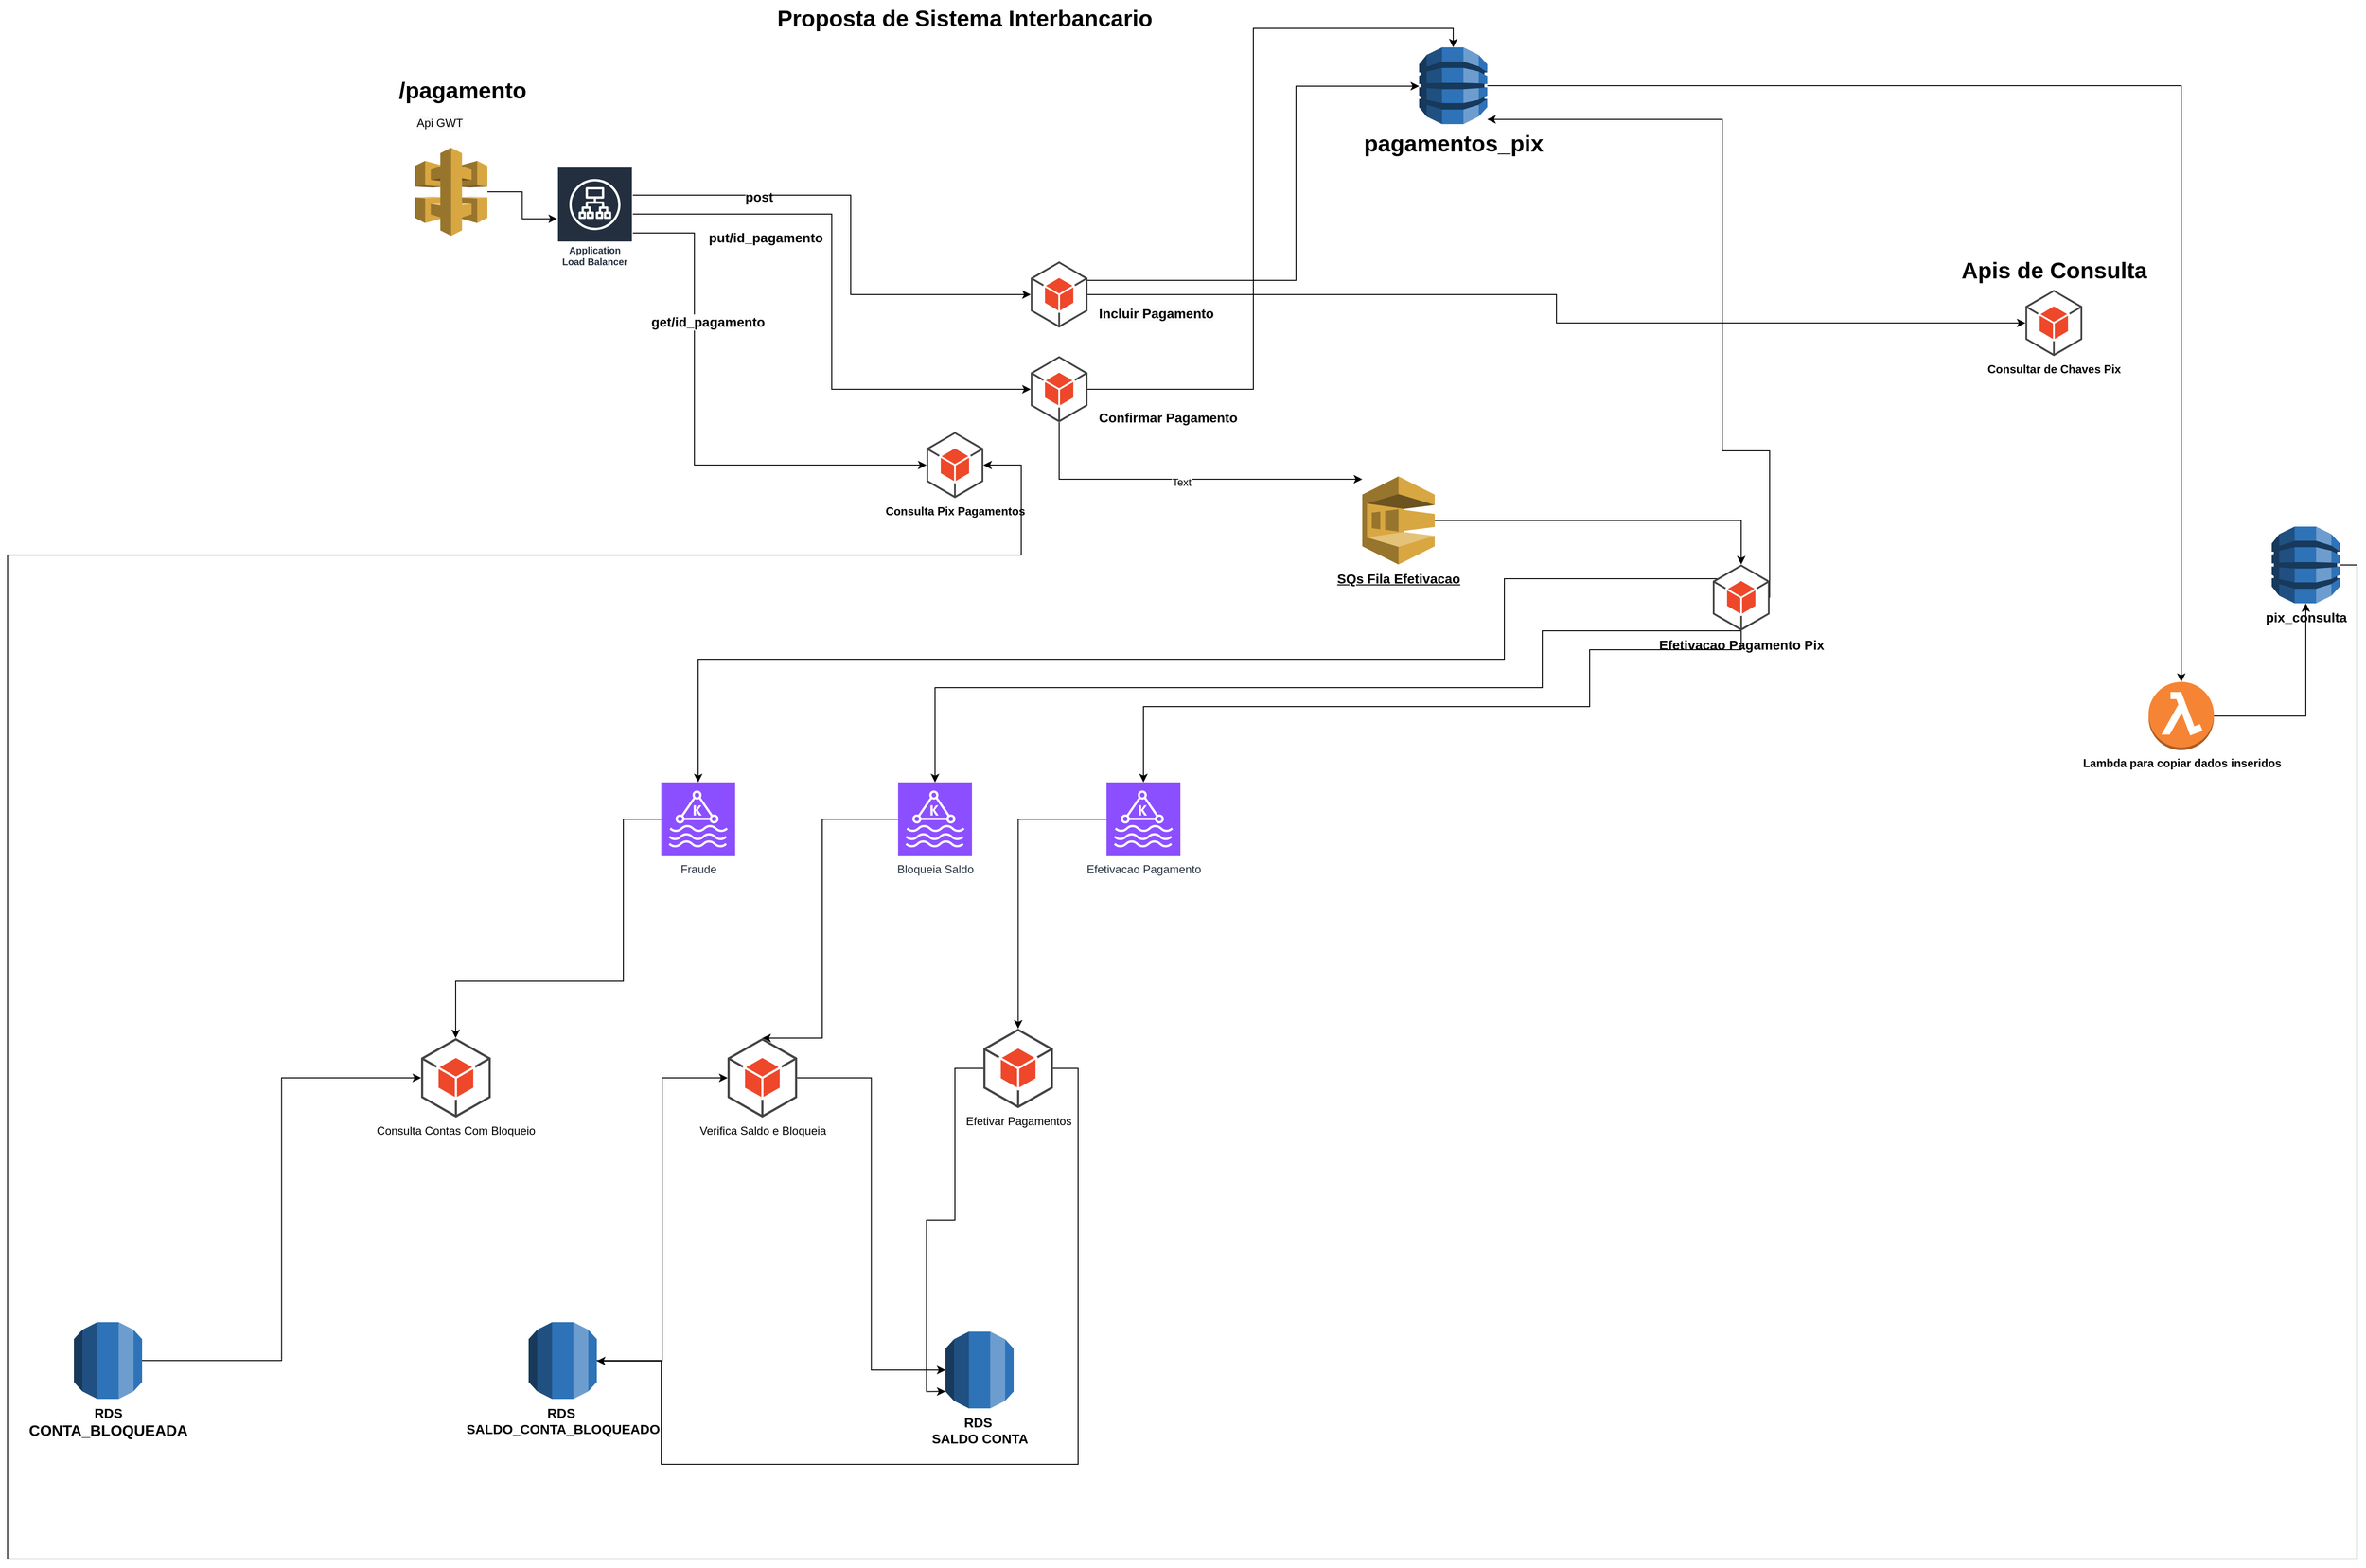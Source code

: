 <mxfile version="24.0.7" type="github">
  <diagram id="Ht1M8jgEwFfnCIfOTk4-" name="Page-1">
    <mxGraphModel dx="7809" dy="1640" grid="1" gridSize="10" guides="1" tooltips="1" connect="1" arrows="1" fold="1" page="1" pageScale="1" pageWidth="1600" pageHeight="900" math="0" shadow="0">
      <root>
        <mxCell id="0" />
        <mxCell id="1" parent="0" />
        <mxCell id="tqSFLJiljVYi1BbEW_F7-6" style="edgeStyle=orthogonalEdgeStyle;rounded=0;orthogonalLoop=1;jettySize=auto;html=1;exitX=0.5;exitY=0;exitDx=0;exitDy=0;exitPerimeter=0;" edge="1" parent="1" source="tqSFLJiljVYi1BbEW_F7-30" target="tqSFLJiljVYi1BbEW_F7-5">
          <mxGeometry relative="1" as="geometry">
            <mxPoint x="-1848.81" y="370" as="sourcePoint" />
            <Array as="points">
              <mxPoint x="-1900" y="366" />
              <mxPoint x="-1650" y="366" />
              <mxPoint x="-1650" y="161" />
            </Array>
          </mxGeometry>
        </mxCell>
        <mxCell id="tqSFLJiljVYi1BbEW_F7-4" value="Proposta de Sistema Interbancario" style="text;strokeColor=none;fillColor=none;html=1;fontSize=24;fontStyle=1;verticalAlign=middle;align=center;" vertex="1" parent="1">
          <mxGeometry x="-2050" y="70" width="100" height="40" as="geometry" />
        </mxCell>
        <mxCell id="tqSFLJiljVYi1BbEW_F7-17" style="edgeStyle=orthogonalEdgeStyle;rounded=0;orthogonalLoop=1;jettySize=auto;html=1;" edge="1" parent="1" source="tqSFLJiljVYi1BbEW_F7-5" target="tqSFLJiljVYi1BbEW_F7-15">
          <mxGeometry relative="1" as="geometry" />
        </mxCell>
        <mxCell id="tqSFLJiljVYi1BbEW_F7-5" value="&lt;div&gt;&lt;span style=&quot;font-size: 24px;&quot;&gt;&lt;b&gt;pagamentos_pix&lt;/b&gt;&lt;/span&gt;&lt;/div&gt;&lt;div&gt;&lt;span style=&quot;font-size: 24px;&quot;&gt;&lt;b&gt;&lt;br&gt;&lt;/b&gt;&lt;/span&gt;&lt;/div&gt;" style="outlineConnect=0;dashed=0;verticalLabelPosition=bottom;verticalAlign=top;align=center;html=1;shape=mxgraph.aws3.dynamo_db;fillColor=#2E73B8;gradientColor=none;" vertex="1" parent="1">
          <mxGeometry x="-1520" y="120" width="72" height="81" as="geometry" />
        </mxCell>
        <mxCell id="tqSFLJiljVYi1BbEW_F7-25" style="edgeStyle=orthogonalEdgeStyle;rounded=0;orthogonalLoop=1;jettySize=auto;html=1;" edge="1" parent="1" source="tqSFLJiljVYi1BbEW_F7-11" target="tqSFLJiljVYi1BbEW_F7-24">
          <mxGeometry relative="1" as="geometry" />
        </mxCell>
        <mxCell id="tqSFLJiljVYi1BbEW_F7-11" value="" style="outlineConnect=0;dashed=0;verticalLabelPosition=bottom;verticalAlign=top;align=center;html=1;shape=mxgraph.aws3.api_gateway;fillColor=#D9A741;gradientColor=none;" vertex="1" parent="1">
          <mxGeometry x="-2580" y="226" width="76.5" height="93" as="geometry" />
        </mxCell>
        <mxCell id="tqSFLJiljVYi1BbEW_F7-14" value="/pagamento" style="text;strokeColor=none;fillColor=none;html=1;fontSize=24;fontStyle=1;verticalAlign=middle;align=center;" vertex="1" parent="1">
          <mxGeometry x="-2580" y="146" width="100" height="40" as="geometry" />
        </mxCell>
        <mxCell id="tqSFLJiljVYi1BbEW_F7-87" style="edgeStyle=orthogonalEdgeStyle;rounded=0;orthogonalLoop=1;jettySize=auto;html=1;" edge="1" parent="1" source="tqSFLJiljVYi1BbEW_F7-15" target="tqSFLJiljVYi1BbEW_F7-86">
          <mxGeometry relative="1" as="geometry" />
        </mxCell>
        <mxCell id="tqSFLJiljVYi1BbEW_F7-15" value="&lt;b&gt;Lambda para copiar dados inseridos&lt;/b&gt;" style="outlineConnect=0;dashed=0;verticalLabelPosition=bottom;verticalAlign=top;align=center;html=1;shape=mxgraph.aws3.lambda_function;fillColor=#F58534;gradientColor=none;" vertex="1" parent="1">
          <mxGeometry x="-750" y="790" width="69" height="72" as="geometry" />
        </mxCell>
        <mxCell id="tqSFLJiljVYi1BbEW_F7-21" value="&lt;span style=&quot;color: rgb(0, 0, 0); font-family: Helvetica; font-size: 12px; font-style: normal; font-variant-ligatures: normal; font-variant-caps: normal; font-weight: 400; letter-spacing: normal; orphans: 2; text-align: center; text-indent: 0px; text-transform: none; widows: 2; word-spacing: 0px; -webkit-text-stroke-width: 0px; white-space: nowrap; background-color: rgb(251, 251, 251); text-decoration-thickness: initial; text-decoration-style: initial; text-decoration-color: initial; display: inline !important; float: none;&quot;&gt;Api GWT&lt;/span&gt;" style="text;whiteSpace=wrap;html=1;" vertex="1" parent="1">
          <mxGeometry x="-2580" y="186" width="80" height="40" as="geometry" />
        </mxCell>
        <mxCell id="tqSFLJiljVYi1BbEW_F7-23" style="edgeStyle=orthogonalEdgeStyle;rounded=0;orthogonalLoop=1;jettySize=auto;html=1;entryX=0.5;entryY=0;entryDx=0;entryDy=0;entryPerimeter=0;" edge="1" parent="1" source="tqSFLJiljVYi1BbEW_F7-27" target="tqSFLJiljVYi1BbEW_F7-5">
          <mxGeometry relative="1" as="geometry">
            <mxPoint x="-1797.6" y="581.19" as="sourcePoint" />
          </mxGeometry>
        </mxCell>
        <mxCell id="tqSFLJiljVYi1BbEW_F7-39" style="edgeStyle=orthogonalEdgeStyle;rounded=0;orthogonalLoop=1;jettySize=auto;html=1;" edge="1" parent="1" source="tqSFLJiljVYi1BbEW_F7-24" target="tqSFLJiljVYi1BbEW_F7-30">
          <mxGeometry relative="1" as="geometry">
            <Array as="points">
              <mxPoint x="-2120" y="276" />
              <mxPoint x="-2120" y="381" />
            </Array>
          </mxGeometry>
        </mxCell>
        <mxCell id="tqSFLJiljVYi1BbEW_F7-43" value="&lt;b&gt;&lt;font style=&quot;font-size: 14px;&quot;&gt;post&lt;/font&gt;&lt;/b&gt;" style="edgeLabel;html=1;align=center;verticalAlign=middle;resizable=0;points=[];" vertex="1" connectable="0" parent="tqSFLJiljVYi1BbEW_F7-39">
          <mxGeometry x="-0.493" y="-2" relative="1" as="geometry">
            <mxPoint as="offset" />
          </mxGeometry>
        </mxCell>
        <mxCell id="tqSFLJiljVYi1BbEW_F7-24" value="Application Load Balancer" style="sketch=0;outlineConnect=0;fontColor=#232F3E;gradientColor=none;strokeColor=#ffffff;fillColor=#232F3E;dashed=0;verticalLabelPosition=middle;verticalAlign=bottom;align=center;html=1;whiteSpace=wrap;fontSize=10;fontStyle=1;spacing=3;shape=mxgraph.aws4.productIcon;prIcon=mxgraph.aws4.application_load_balancer;" vertex="1" parent="1">
          <mxGeometry x="-2430" y="246" width="80" height="110" as="geometry" />
        </mxCell>
        <mxCell id="tqSFLJiljVYi1BbEW_F7-81" style="edgeStyle=orthogonalEdgeStyle;rounded=0;orthogonalLoop=1;jettySize=auto;html=1;" edge="1" parent="1" source="tqSFLJiljVYi1BbEW_F7-27" target="tqSFLJiljVYi1BbEW_F7-80">
          <mxGeometry relative="1" as="geometry">
            <Array as="points">
              <mxPoint x="-1900" y="576" />
            </Array>
          </mxGeometry>
        </mxCell>
        <mxCell id="tqSFLJiljVYi1BbEW_F7-83" value="Text" style="edgeLabel;html=1;align=center;verticalAlign=middle;resizable=0;points=[];" vertex="1" connectable="0" parent="tqSFLJiljVYi1BbEW_F7-81">
          <mxGeometry x="-0.005" y="-3" relative="1" as="geometry">
            <mxPoint as="offset" />
          </mxGeometry>
        </mxCell>
        <mxCell id="tqSFLJiljVYi1BbEW_F7-27" value="&lt;div&gt;&lt;div&gt;&lt;br&gt;&lt;/div&gt;&lt;/div&gt;" style="outlineConnect=0;dashed=0;verticalLabelPosition=bottom;verticalAlign=top;align=center;html=1;shape=mxgraph.aws3.android;fillColor=#EE472A;gradientColor=none;" vertex="1" parent="1">
          <mxGeometry x="-1930" y="446" width="60" height="70" as="geometry" />
        </mxCell>
        <mxCell id="tqSFLJiljVYi1BbEW_F7-45" style="edgeStyle=orthogonalEdgeStyle;rounded=0;orthogonalLoop=1;jettySize=auto;html=1;" edge="1" parent="1" source="tqSFLJiljVYi1BbEW_F7-30" target="tqSFLJiljVYi1BbEW_F7-44">
          <mxGeometry relative="1" as="geometry" />
        </mxCell>
        <mxCell id="tqSFLJiljVYi1BbEW_F7-30" value="" style="outlineConnect=0;dashed=0;verticalLabelPosition=bottom;verticalAlign=top;align=center;html=1;shape=mxgraph.aws3.android;fillColor=#EE472A;gradientColor=none;" vertex="1" parent="1">
          <mxGeometry x="-1930" y="346" width="60" height="70" as="geometry" />
        </mxCell>
        <mxCell id="tqSFLJiljVYi1BbEW_F7-62" style="edgeStyle=orthogonalEdgeStyle;rounded=0;orthogonalLoop=1;jettySize=auto;html=1;exitX=0.5;exitY=1;exitDx=0;exitDy=0;exitPerimeter=0;" edge="1" parent="1" source="tqSFLJiljVYi1BbEW_F7-79" target="tqSFLJiljVYi1BbEW_F7-58">
          <mxGeometry relative="1" as="geometry">
            <mxPoint x="-1151.7" y="729" as="sourcePoint" />
            <Array as="points">
              <mxPoint x="-1180" y="756" />
              <mxPoint x="-1340" y="756" />
              <mxPoint x="-1340" y="816" />
              <mxPoint x="-1811" y="816" />
            </Array>
          </mxGeometry>
        </mxCell>
        <mxCell id="tqSFLJiljVYi1BbEW_F7-37" style="edgeStyle=orthogonalEdgeStyle;rounded=0;orthogonalLoop=1;jettySize=auto;html=1;entryX=0;entryY=0.5;entryDx=0;entryDy=0;entryPerimeter=0;" edge="1" parent="1" source="tqSFLJiljVYi1BbEW_F7-24" target="tqSFLJiljVYi1BbEW_F7-27">
          <mxGeometry relative="1" as="geometry">
            <Array as="points">
              <mxPoint x="-2140" y="296" />
              <mxPoint x="-2140" y="481" />
            </Array>
          </mxGeometry>
        </mxCell>
        <mxCell id="tqSFLJiljVYi1BbEW_F7-38" value="&lt;b style=&quot;font-size: 14px;&quot;&gt;put/id_pagamento&lt;/b&gt;" style="edgeLabel;html=1;align=center;verticalAlign=middle;resizable=0;points=[];" vertex="1" connectable="0" parent="tqSFLJiljVYi1BbEW_F7-37">
          <mxGeometry x="-0.925" y="-2" relative="1" as="geometry">
            <mxPoint x="117" y="23" as="offset" />
          </mxGeometry>
        </mxCell>
        <mxCell id="tqSFLJiljVYi1BbEW_F7-40" value="&lt;b style=&quot;color: rgb(0, 0, 0); font-family: Helvetica; font-size: 12px; font-style: normal; font-variant-ligatures: normal; font-variant-caps: normal; letter-spacing: normal; orphans: 2; text-align: center; text-indent: 0px; text-transform: none; widows: 2; word-spacing: 0px; -webkit-text-stroke-width: 0px; white-space: nowrap; background-color: rgb(251, 251, 251); text-decoration-thickness: initial; text-decoration-style: initial; text-decoration-color: initial;&quot;&gt;&lt;font style=&quot;font-size: 14px;&quot;&gt;Incluir Pagamento&lt;/font&gt;&lt;/b&gt;" style="text;whiteSpace=wrap;html=1;" vertex="1" parent="1">
          <mxGeometry x="-1860" y="386" width="150" height="30" as="geometry" />
        </mxCell>
        <mxCell id="tqSFLJiljVYi1BbEW_F7-41" value="&lt;font style=&quot;font-size: 14px;&quot;&gt;&lt;b&gt;Confirmar Pagamento&lt;/b&gt;&lt;/font&gt;" style="text;whiteSpace=wrap;html=1;" vertex="1" parent="1">
          <mxGeometry x="-1860" y="496" width="180" height="20" as="geometry" />
        </mxCell>
        <mxCell id="tqSFLJiljVYi1BbEW_F7-44" value="&lt;b&gt;Consultar de Chaves Pix&lt;/b&gt;" style="outlineConnect=0;dashed=0;verticalLabelPosition=bottom;verticalAlign=top;align=center;html=1;shape=mxgraph.aws3.android;fillColor=#EE472A;gradientColor=none;" vertex="1" parent="1">
          <mxGeometry x="-880" y="376" width="60" height="70" as="geometry" />
        </mxCell>
        <mxCell id="tqSFLJiljVYi1BbEW_F7-46" value="Apis de Consulta" style="text;strokeColor=none;fillColor=none;html=1;fontSize=24;fontStyle=1;verticalAlign=middle;align=center;" vertex="1" parent="1">
          <mxGeometry x="-900" y="336" width="100" height="40" as="geometry" />
        </mxCell>
        <mxCell id="tqSFLJiljVYi1BbEW_F7-64" style="edgeStyle=orthogonalEdgeStyle;rounded=0;orthogonalLoop=1;jettySize=auto;html=1;" edge="1" parent="1" source="tqSFLJiljVYi1BbEW_F7-54" target="tqSFLJiljVYi1BbEW_F7-63">
          <mxGeometry relative="1" as="geometry">
            <Array as="points">
              <mxPoint x="-2360" y="935" />
              <mxPoint x="-2360" y="1106" />
              <mxPoint x="-2537" y="1106" />
            </Array>
          </mxGeometry>
        </mxCell>
        <mxCell id="tqSFLJiljVYi1BbEW_F7-54" value="Fraude" style="sketch=0;points=[[0,0,0],[0.25,0,0],[0.5,0,0],[0.75,0,0],[1,0,0],[0,1,0],[0.25,1,0],[0.5,1,0],[0.75,1,0],[1,1,0],[0,0.25,0],[0,0.5,0],[0,0.75,0],[1,0.25,0],[1,0.5,0],[1,0.75,0]];outlineConnect=0;fontColor=#232F3E;fillColor=#8C4FFF;strokeColor=#ffffff;dashed=0;verticalLabelPosition=bottom;verticalAlign=top;align=center;html=1;fontSize=12;fontStyle=0;aspect=fixed;shape=mxgraph.aws4.resourceIcon;resIcon=mxgraph.aws4.managed_streaming_for_kafka;" vertex="1" parent="1">
          <mxGeometry x="-2320" y="896" width="78" height="78" as="geometry" />
        </mxCell>
        <mxCell id="tqSFLJiljVYi1BbEW_F7-55" value="Bloqueia Saldo" style="sketch=0;points=[[0,0,0],[0.25,0,0],[0.5,0,0],[0.75,0,0],[1,0,0],[0,1,0],[0.25,1,0],[0.5,1,0],[0.75,1,0],[1,1,0],[0,0.25,0],[0,0.5,0],[0,0.75,0],[1,0.25,0],[1,0.5,0],[1,0.75,0]];outlineConnect=0;fontColor=#232F3E;fillColor=#8C4FFF;strokeColor=#ffffff;dashed=0;verticalLabelPosition=bottom;verticalAlign=top;align=center;html=1;fontSize=12;fontStyle=0;aspect=fixed;shape=mxgraph.aws4.resourceIcon;resIcon=mxgraph.aws4.managed_streaming_for_kafka;" vertex="1" parent="1">
          <mxGeometry x="-2070" y="896" width="78" height="78" as="geometry" />
        </mxCell>
        <mxCell id="tqSFLJiljVYi1BbEW_F7-68" style="edgeStyle=orthogonalEdgeStyle;rounded=0;orthogonalLoop=1;jettySize=auto;html=1;" edge="1" parent="1" source="tqSFLJiljVYi1BbEW_F7-58" target="tqSFLJiljVYi1BbEW_F7-67">
          <mxGeometry relative="1" as="geometry" />
        </mxCell>
        <mxCell id="tqSFLJiljVYi1BbEW_F7-58" value="Efetivacao Pagamento" style="sketch=0;points=[[0,0,0],[0.25,0,0],[0.5,0,0],[0.75,0,0],[1,0,0],[0,1,0],[0.25,1,0],[0.5,1,0],[0.75,1,0],[1,1,0],[0,0.25,0],[0,0.5,0],[0,0.75,0],[1,0.25,0],[1,0.5,0],[1,0.75,0]];outlineConnect=0;fontColor=#232F3E;fillColor=#8C4FFF;strokeColor=#ffffff;dashed=0;verticalLabelPosition=bottom;verticalAlign=top;align=center;html=1;fontSize=12;fontStyle=0;aspect=fixed;shape=mxgraph.aws4.resourceIcon;resIcon=mxgraph.aws4.managed_streaming_for_kafka;" vertex="1" parent="1">
          <mxGeometry x="-1850" y="896" width="78" height="78" as="geometry" />
        </mxCell>
        <mxCell id="tqSFLJiljVYi1BbEW_F7-59" style="edgeStyle=orthogonalEdgeStyle;rounded=0;orthogonalLoop=1;jettySize=auto;html=1;entryX=0.5;entryY=0;entryDx=0;entryDy=0;entryPerimeter=0;exitX=0;exitY=0.5;exitDx=0;exitDy=0;exitPerimeter=0;" edge="1" parent="1" source="tqSFLJiljVYi1BbEW_F7-79" target="tqSFLJiljVYi1BbEW_F7-54">
          <mxGeometry relative="1" as="geometry">
            <mxPoint x="-1190" y="682.5" as="sourcePoint" />
            <Array as="points">
              <mxPoint x="-1180" y="681" />
              <mxPoint x="-1430" y="681" />
              <mxPoint x="-1430" y="766" />
              <mxPoint x="-2281" y="766" />
            </Array>
          </mxGeometry>
        </mxCell>
        <mxCell id="tqSFLJiljVYi1BbEW_F7-60" style="edgeStyle=orthogonalEdgeStyle;rounded=0;orthogonalLoop=1;jettySize=auto;html=1;entryX=0.5;entryY=0;entryDx=0;entryDy=0;entryPerimeter=0;exitX=0.5;exitY=1;exitDx=0;exitDy=0;exitPerimeter=0;" edge="1" parent="1" source="tqSFLJiljVYi1BbEW_F7-79" target="tqSFLJiljVYi1BbEW_F7-55">
          <mxGeometry relative="1" as="geometry">
            <mxPoint x="-1151.7" y="729" as="sourcePoint" />
            <Array as="points">
              <mxPoint x="-1390" y="736" />
              <mxPoint x="-1390" y="796" />
              <mxPoint x="-2031" y="796" />
            </Array>
          </mxGeometry>
        </mxCell>
        <mxCell id="tqSFLJiljVYi1BbEW_F7-63" value="Consulta Contas Com Bloqueio" style="outlineConnect=0;dashed=0;verticalLabelPosition=bottom;verticalAlign=top;align=center;html=1;shape=mxgraph.aws3.android;fillColor=#EE472A;gradientColor=none;" vertex="1" parent="1">
          <mxGeometry x="-2573.5" y="1166" width="73.5" height="84" as="geometry" />
        </mxCell>
        <mxCell id="tqSFLJiljVYi1BbEW_F7-65" value="Verifica Saldo e Bloqueia" style="outlineConnect=0;dashed=0;verticalLabelPosition=bottom;verticalAlign=top;align=center;html=1;shape=mxgraph.aws3.android;fillColor=#EE472A;gradientColor=none;" vertex="1" parent="1">
          <mxGeometry x="-2250" y="1166" width="73.5" height="84" as="geometry" />
        </mxCell>
        <mxCell id="tqSFLJiljVYi1BbEW_F7-66" style="edgeStyle=orthogonalEdgeStyle;rounded=0;orthogonalLoop=1;jettySize=auto;html=1;entryX=0.5;entryY=0;entryDx=0;entryDy=0;entryPerimeter=0;" edge="1" parent="1" source="tqSFLJiljVYi1BbEW_F7-55" target="tqSFLJiljVYi1BbEW_F7-65">
          <mxGeometry relative="1" as="geometry">
            <Array as="points">
              <mxPoint x="-2150" y="935" />
              <mxPoint x="-2150" y="1166" />
            </Array>
          </mxGeometry>
        </mxCell>
        <mxCell id="tqSFLJiljVYi1BbEW_F7-74" style="edgeStyle=orthogonalEdgeStyle;rounded=0;orthogonalLoop=1;jettySize=auto;html=1;" edge="1" parent="1" source="tqSFLJiljVYi1BbEW_F7-67" target="tqSFLJiljVYi1BbEW_F7-71">
          <mxGeometry relative="1" as="geometry">
            <Array as="points">
              <mxPoint x="-1880" y="1198" />
              <mxPoint x="-1880" y="1616" />
              <mxPoint x="-2320" y="1616" />
              <mxPoint x="-2320" y="1507" />
            </Array>
          </mxGeometry>
        </mxCell>
        <mxCell id="tqSFLJiljVYi1BbEW_F7-67" value="Efetivar Pagamentos" style="outlineConnect=0;dashed=0;verticalLabelPosition=bottom;verticalAlign=top;align=center;html=1;shape=mxgraph.aws3.android;fillColor=#EE472A;gradientColor=none;" vertex="1" parent="1">
          <mxGeometry x="-1980" y="1156" width="73.5" height="84" as="geometry" />
        </mxCell>
        <mxCell id="tqSFLJiljVYi1BbEW_F7-69" value="&lt;font style=&quot;font-size: 14px;&quot;&gt;&lt;b&gt;RDS&lt;/b&gt;&lt;/font&gt;&lt;div&gt;&lt;b&gt;&lt;font size=&quot;3&quot; style=&quot;&quot;&gt;CONTA_BLOQUEADA&lt;/font&gt;&lt;/b&gt;&lt;/div&gt;" style="outlineConnect=0;dashed=0;verticalLabelPosition=bottom;verticalAlign=top;align=center;html=1;shape=mxgraph.aws3.rds;fillColor=#2E73B8;gradientColor=none;" vertex="1" parent="1">
          <mxGeometry x="-2940" y="1466" width="72" height="81" as="geometry" />
        </mxCell>
        <mxCell id="tqSFLJiljVYi1BbEW_F7-70" style="edgeStyle=orthogonalEdgeStyle;rounded=0;orthogonalLoop=1;jettySize=auto;html=1;entryX=0;entryY=0.5;entryDx=0;entryDy=0;entryPerimeter=0;" edge="1" parent="1" source="tqSFLJiljVYi1BbEW_F7-69" target="tqSFLJiljVYi1BbEW_F7-63">
          <mxGeometry relative="1" as="geometry" />
        </mxCell>
        <mxCell id="tqSFLJiljVYi1BbEW_F7-71" value="&lt;font style=&quot;font-size: 14px;&quot;&gt;&lt;b&gt;RDS&amp;nbsp;&lt;/b&gt;&lt;/font&gt;&lt;div&gt;&lt;font style=&quot;font-size: 14px;&quot;&gt;&lt;b&gt;SALDO_CONTA_BLOQUEADO&lt;/b&gt;&lt;/font&gt;&lt;/div&gt;" style="outlineConnect=0;dashed=0;verticalLabelPosition=bottom;verticalAlign=top;align=center;html=1;shape=mxgraph.aws3.rds;fillColor=#2E73B8;gradientColor=none;" vertex="1" parent="1">
          <mxGeometry x="-2460" y="1466" width="72" height="81" as="geometry" />
        </mxCell>
        <mxCell id="tqSFLJiljVYi1BbEW_F7-72" style="edgeStyle=orthogonalEdgeStyle;rounded=0;orthogonalLoop=1;jettySize=auto;html=1;entryX=0;entryY=0.5;entryDx=0;entryDy=0;entryPerimeter=0;" edge="1" parent="1" source="tqSFLJiljVYi1BbEW_F7-71" target="tqSFLJiljVYi1BbEW_F7-65">
          <mxGeometry relative="1" as="geometry" />
        </mxCell>
        <mxCell id="tqSFLJiljVYi1BbEW_F7-75" value="&lt;font style=&quot;font-size: 14px;&quot;&gt;&lt;b&gt;RDS&amp;nbsp;&lt;/b&gt;&lt;/font&gt;&lt;div&gt;&lt;font style=&quot;font-size: 14px;&quot;&gt;&lt;b&gt;SALDO CONTA&lt;/b&gt;&lt;/font&gt;&lt;/div&gt;" style="outlineConnect=0;dashed=0;verticalLabelPosition=bottom;verticalAlign=top;align=center;html=1;shape=mxgraph.aws3.rds;fillColor=#2E73B8;gradientColor=none;" vertex="1" parent="1">
          <mxGeometry x="-2020" y="1476" width="72" height="81" as="geometry" />
        </mxCell>
        <mxCell id="tqSFLJiljVYi1BbEW_F7-76" style="edgeStyle=orthogonalEdgeStyle;rounded=0;orthogonalLoop=1;jettySize=auto;html=1;entryX=0;entryY=0.78;entryDx=0;entryDy=0;entryPerimeter=0;" edge="1" parent="1" source="tqSFLJiljVYi1BbEW_F7-67" target="tqSFLJiljVYi1BbEW_F7-75">
          <mxGeometry relative="1" as="geometry">
            <Array as="points">
              <mxPoint x="-2010" y="1198" />
              <mxPoint x="-2010" y="1358" />
              <mxPoint x="-2040" y="1358" />
              <mxPoint x="-2040" y="1539" />
            </Array>
          </mxGeometry>
        </mxCell>
        <mxCell id="tqSFLJiljVYi1BbEW_F7-84" style="edgeStyle=orthogonalEdgeStyle;rounded=0;orthogonalLoop=1;jettySize=auto;html=1;exitX=1;exitY=0.5;exitDx=0;exitDy=0;exitPerimeter=0;" edge="1" parent="1" source="tqSFLJiljVYi1BbEW_F7-79" target="tqSFLJiljVYi1BbEW_F7-5">
          <mxGeometry relative="1" as="geometry">
            <Array as="points">
              <mxPoint x="-1150" y="546" />
              <mxPoint x="-1200" y="546" />
              <mxPoint x="-1200" y="196" />
            </Array>
          </mxGeometry>
        </mxCell>
        <mxCell id="tqSFLJiljVYi1BbEW_F7-79" value="&lt;div&gt;&lt;div&gt;&lt;b&gt;&lt;font style=&quot;font-size: 14px;&quot;&gt;Efetivacao Pagamento Pix&lt;/font&gt;&lt;/b&gt;&lt;/div&gt;&lt;/div&gt;" style="outlineConnect=0;dashed=0;verticalLabelPosition=bottom;verticalAlign=top;align=center;html=1;shape=mxgraph.aws3.android;fillColor=#EE472A;gradientColor=none;" vertex="1" parent="1">
          <mxGeometry x="-1210" y="666" width="60" height="70" as="geometry" />
        </mxCell>
        <mxCell id="tqSFLJiljVYi1BbEW_F7-82" style="edgeStyle=orthogonalEdgeStyle;rounded=0;orthogonalLoop=1;jettySize=auto;html=1;" edge="1" parent="1" source="tqSFLJiljVYi1BbEW_F7-80" target="tqSFLJiljVYi1BbEW_F7-79">
          <mxGeometry relative="1" as="geometry">
            <Array as="points">
              <mxPoint x="-1180" y="620" />
            </Array>
          </mxGeometry>
        </mxCell>
        <mxCell id="tqSFLJiljVYi1BbEW_F7-80" value="&lt;font style=&quot;font-size: 14px;&quot;&gt;&lt;b&gt;&lt;u&gt;SQs Fila Efetivacao&lt;/u&gt;&lt;/b&gt;&lt;/font&gt;" style="outlineConnect=0;dashed=0;verticalLabelPosition=bottom;verticalAlign=top;align=center;html=1;shape=mxgraph.aws3.sqs;fillColor=#D9A741;gradientColor=none;" vertex="1" parent="1">
          <mxGeometry x="-1580" y="573" width="76.5" height="93" as="geometry" />
        </mxCell>
        <mxCell id="tqSFLJiljVYi1BbEW_F7-88" style="edgeStyle=orthogonalEdgeStyle;rounded=0;orthogonalLoop=1;jettySize=auto;html=1;" edge="1" parent="1" source="tqSFLJiljVYi1BbEW_F7-86" target="tqSFLJiljVYi1BbEW_F7-89">
          <mxGeometry relative="1" as="geometry">
            <mxPoint x="-2250" y="556" as="targetPoint" />
            <Array as="points">
              <mxPoint x="-530" y="667" />
              <mxPoint x="-530" y="1716" />
              <mxPoint x="-3010" y="1716" />
              <mxPoint x="-3010" y="656" />
              <mxPoint x="-1940" y="656" />
              <mxPoint x="-1940" y="561" />
            </Array>
          </mxGeometry>
        </mxCell>
        <mxCell id="tqSFLJiljVYi1BbEW_F7-86" value="&lt;b&gt;&lt;font style=&quot;font-size: 14px;&quot;&gt;pix_consulta&lt;/font&gt;&lt;/b&gt;" style="outlineConnect=0;dashed=0;verticalLabelPosition=bottom;verticalAlign=top;align=center;html=1;shape=mxgraph.aws3.dynamo_db;fillColor=#2E73B8;gradientColor=none;" vertex="1" parent="1">
          <mxGeometry x="-620" y="626" width="72" height="81" as="geometry" />
        </mxCell>
        <mxCell id="tqSFLJiljVYi1BbEW_F7-89" value="&lt;div&gt;&lt;b&gt;Consulta Pix Pagamentos&lt;/b&gt;&lt;div&gt;&lt;br&gt;&lt;/div&gt;&lt;/div&gt;" style="outlineConnect=0;dashed=0;verticalLabelPosition=bottom;verticalAlign=top;align=center;html=1;shape=mxgraph.aws3.android;fillColor=#EE472A;gradientColor=none;" vertex="1" parent="1">
          <mxGeometry x="-2040" y="526" width="60" height="70" as="geometry" />
        </mxCell>
        <mxCell id="tqSFLJiljVYi1BbEW_F7-93" style="edgeStyle=orthogonalEdgeStyle;rounded=0;orthogonalLoop=1;jettySize=auto;html=1;entryX=0;entryY=0.5;entryDx=0;entryDy=0;entryPerimeter=0;" edge="1" parent="1" source="tqSFLJiljVYi1BbEW_F7-24" target="tqSFLJiljVYi1BbEW_F7-89">
          <mxGeometry relative="1" as="geometry">
            <Array as="points">
              <mxPoint x="-2285" y="316" />
              <mxPoint x="-2285" y="561" />
            </Array>
          </mxGeometry>
        </mxCell>
        <mxCell id="tqSFLJiljVYi1BbEW_F7-96" value="&lt;div&gt;&lt;b style=&quot;font-size: 14px;&quot;&gt;get/id_pagamento&lt;/b&gt;&lt;b style=&quot;font-size: 12px; background-color: rgb(251, 251, 251);&quot;&gt;&lt;br&gt;&lt;/b&gt;&lt;/div&gt;" style="edgeLabel;html=1;align=center;verticalAlign=middle;resizable=0;points=[];" vertex="1" connectable="0" parent="tqSFLJiljVYi1BbEW_F7-93">
          <mxGeometry x="-0.763" y="-2" relative="1" as="geometry">
            <mxPoint x="16" y="93" as="offset" />
          </mxGeometry>
        </mxCell>
        <mxCell id="tqSFLJiljVYi1BbEW_F7-105" style="edgeStyle=orthogonalEdgeStyle;rounded=0;orthogonalLoop=1;jettySize=auto;html=1;entryX=0;entryY=0.5;entryDx=0;entryDy=0;entryPerimeter=0;" edge="1" parent="1" source="tqSFLJiljVYi1BbEW_F7-65" target="tqSFLJiljVYi1BbEW_F7-75">
          <mxGeometry relative="1" as="geometry" />
        </mxCell>
      </root>
    </mxGraphModel>
  </diagram>
</mxfile>
